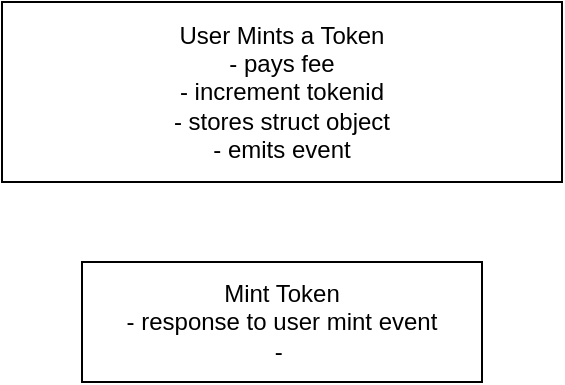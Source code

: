 <mxfile version="16.5.3" type="device"><diagram id="1sgDTGpi6Fes0t40gc-e" name="Page-1"><mxGraphModel dx="1554" dy="1042" grid="1" gridSize="10" guides="1" tooltips="1" connect="1" arrows="1" fold="1" page="1" pageScale="1" pageWidth="850" pageHeight="1100" math="0" shadow="0"><root><mxCell id="0"/><mxCell id="1" parent="0"/><mxCell id="6Dnb-kb4tVNdc9MEOQco-1" value="&lt;span&gt;Mint Token&lt;/span&gt;&lt;br&gt;&lt;span&gt;- response to user mint event&lt;br&gt;-&amp;nbsp;&lt;br&gt;&lt;/span&gt;" style="rounded=0;whiteSpace=wrap;html=1;" vertex="1" parent="1"><mxGeometry x="140" y="390" width="200" height="60" as="geometry"/></mxCell><mxCell id="6Dnb-kb4tVNdc9MEOQco-2" value="&lt;span&gt;User Mints a Token&lt;/span&gt;&lt;br&gt;&lt;span&gt;- pays fee&lt;br&gt;&lt;/span&gt;- increment tokenid&lt;br&gt;&lt;span&gt;- stores struct object&lt;/span&gt;&lt;br&gt;&lt;span&gt;- emits event&lt;/span&gt;" style="rounded=0;whiteSpace=wrap;html=1;" vertex="1" parent="1"><mxGeometry x="100" y="260" width="280" height="90" as="geometry"/></mxCell></root></mxGraphModel></diagram></mxfile>